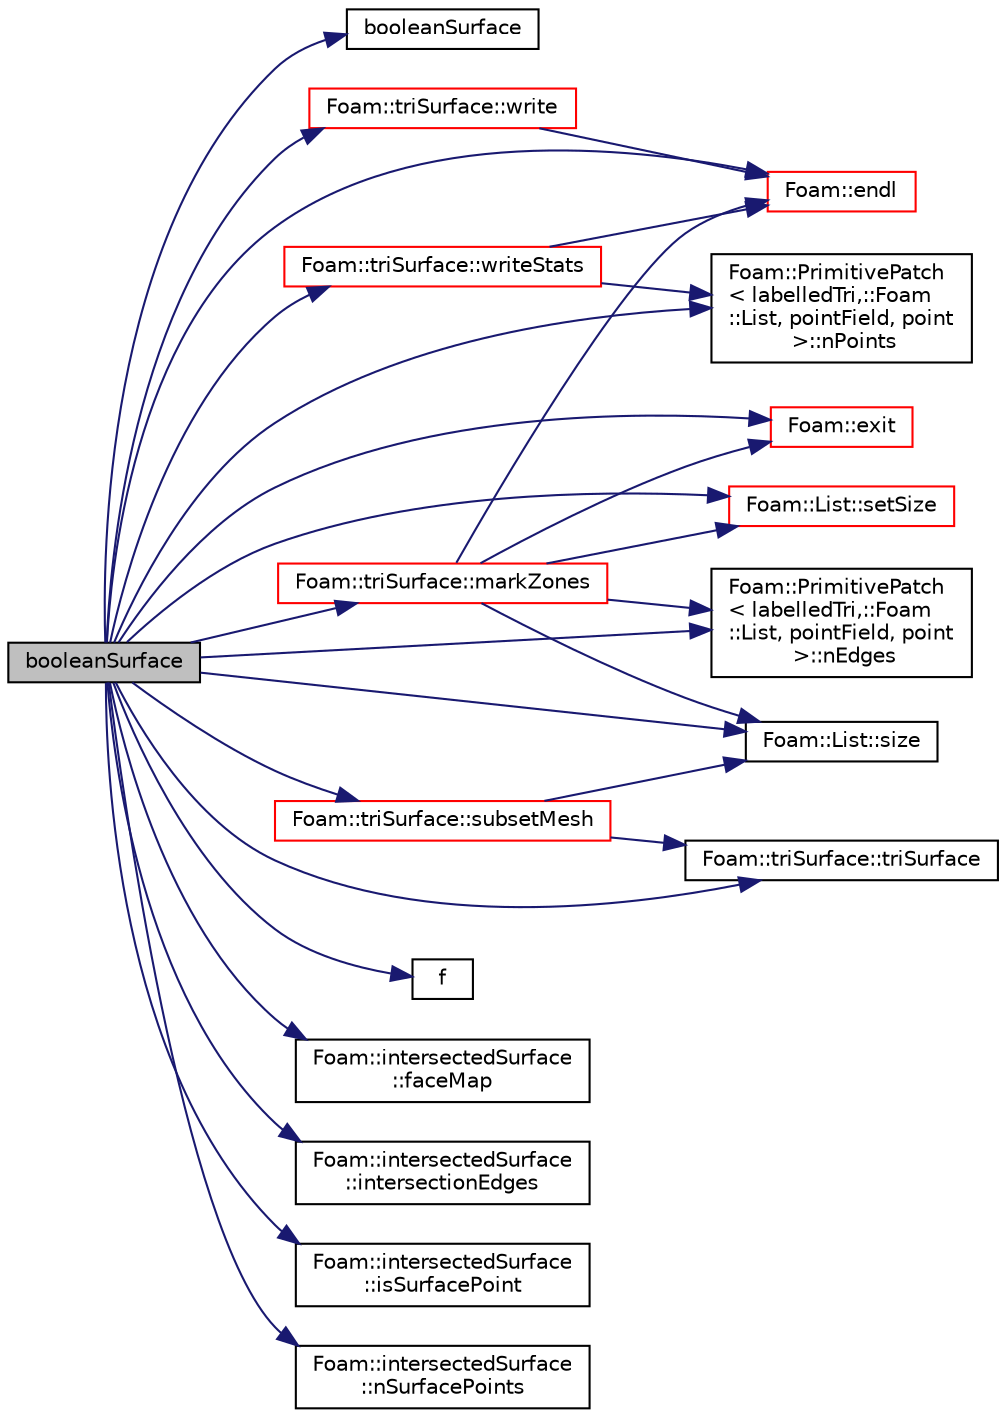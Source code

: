 digraph "booleanSurface"
{
  bgcolor="transparent";
  edge [fontname="Helvetica",fontsize="10",labelfontname="Helvetica",labelfontsize="10"];
  node [fontname="Helvetica",fontsize="10",shape=record];
  rankdir="LR";
  Node1 [label="booleanSurface",height=0.2,width=0.4,color="black", fillcolor="grey75", style="filled", fontcolor="black"];
  Node1 -> Node2 [color="midnightblue",fontsize="10",style="solid",fontname="Helvetica"];
  Node2 [label="booleanSurface",height=0.2,width=0.4,color="black",URL="$a00145.html#a626b40f94441db1b98d5b97abba49122",tooltip="Construct null. "];
  Node1 -> Node3 [color="midnightblue",fontsize="10",style="solid",fontname="Helvetica"];
  Node3 [label="Foam::endl",height=0.2,width=0.4,color="red",URL="$a10893.html#a2db8fe02a0d3909e9351bb4275b23ce4",tooltip="Add newline and flush stream. "];
  Node1 -> Node4 [color="midnightblue",fontsize="10",style="solid",fontname="Helvetica"];
  Node4 [label="Foam::exit",height=0.2,width=0.4,color="red",URL="$a10893.html#a06ca7250d8e89caf05243ec094843642"];
  Node1 -> Node5 [color="midnightblue",fontsize="10",style="solid",fontname="Helvetica"];
  Node5 [label="f",height=0.2,width=0.4,color="black",URL="$a04067.html#a888be93833ac7a23170555c69c690288"];
  Node1 -> Node6 [color="midnightblue",fontsize="10",style="solid",fontname="Helvetica"];
  Node6 [label="Foam::intersectedSurface\l::faceMap",height=0.2,width=0.4,color="black",URL="$a01184.html#a4f37e8458829cfddbe91b8671ec88c32",tooltip="New to old. "];
  Node1 -> Node7 [color="midnightblue",fontsize="10",style="solid",fontname="Helvetica"];
  Node7 [label="Foam::intersectedSurface\l::intersectionEdges",height=0.2,width=0.4,color="black",URL="$a01184.html#a5c850179ec44a0d0fe5f329778295c68",tooltip="Labels of edges in *this which originate from &#39;cuts&#39;. "];
  Node1 -> Node8 [color="midnightblue",fontsize="10",style="solid",fontname="Helvetica"];
  Node8 [label="Foam::intersectedSurface\l::isSurfacePoint",height=0.2,width=0.4,color="black",URL="$a01184.html#a03fc130fb3980b7e0e21c408500b8030",tooltip="Is point coming from original surface? "];
  Node1 -> Node9 [color="midnightblue",fontsize="10",style="solid",fontname="Helvetica"];
  Node9 [label="Foam::triSurface::markZones",height=0.2,width=0.4,color="red",URL="$a02773.html#ae3c972838ac29abd5969ccf6d74c88ad",tooltip="(size and) fills faceZone with zone of face. Zone is area "];
  Node9 -> Node10 [color="midnightblue",fontsize="10",style="solid",fontname="Helvetica"];
  Node10 [label="Foam::List::setSize",height=0.2,width=0.4,color="red",URL="$a01395.html#aedb985ffeaf1bdbfeccc2a8730405703",tooltip="Reset size of List. "];
  Node9 -> Node11 [color="midnightblue",fontsize="10",style="solid",fontname="Helvetica"];
  Node11 [label="Foam::List::size",height=0.2,width=0.4,color="black",URL="$a01395.html#a8a5f6fa29bd4b500caf186f60245b384",tooltip="Override size to be inconsistent with allocated storage. "];
  Node9 -> Node12 [color="midnightblue",fontsize="10",style="solid",fontname="Helvetica"];
  Node12 [label="Foam::PrimitivePatch\l\< labelledTri,::Foam\l::List, pointField, point\l \>::nEdges",height=0.2,width=0.4,color="black",URL="$a02019.html#a1db9478309c639504a743b7b194226f4",tooltip="Return number of edges in patch. "];
  Node9 -> Node3 [color="midnightblue",fontsize="10",style="solid",fontname="Helvetica"];
  Node9 -> Node4 [color="midnightblue",fontsize="10",style="solid",fontname="Helvetica"];
  Node1 -> Node12 [color="midnightblue",fontsize="10",style="solid",fontname="Helvetica"];
  Node1 -> Node13 [color="midnightblue",fontsize="10",style="solid",fontname="Helvetica"];
  Node13 [label="Foam::PrimitivePatch\l\< labelledTri,::Foam\l::List, pointField, point\l \>::nPoints",height=0.2,width=0.4,color="black",URL="$a02019.html#a9927abeba2c8506177084d644b6e573a",tooltip="Return number of points supporting patch faces. "];
  Node1 -> Node14 [color="midnightblue",fontsize="10",style="solid",fontname="Helvetica"];
  Node14 [label="Foam::intersectedSurface\l::nSurfacePoints",height=0.2,width=0.4,color="black",URL="$a01184.html#aba74a1f330264e6ff770ac974f907b67",tooltip="Number of points from original surface. "];
  Node1 -> Node10 [color="midnightblue",fontsize="10",style="solid",fontname="Helvetica"];
  Node1 -> Node11 [color="midnightblue",fontsize="10",style="solid",fontname="Helvetica"];
  Node1 -> Node15 [color="midnightblue",fontsize="10",style="solid",fontname="Helvetica"];
  Node15 [label="Foam::triSurface::subsetMesh",height=0.2,width=0.4,color="red",URL="$a02773.html#ab3ce8dc063094bfa19385be14d1ed7e7",tooltip="Return new surface. Returns pointMap, faceMap from. "];
  Node15 -> Node11 [color="midnightblue",fontsize="10",style="solid",fontname="Helvetica"];
  Node15 -> Node16 [color="midnightblue",fontsize="10",style="solid",fontname="Helvetica"];
  Node16 [label="Foam::triSurface::triSurface",height=0.2,width=0.4,color="black",URL="$a02773.html#a23b307d20d3b88983e62e1cb7292346a",tooltip="Construct null. "];
  Node1 -> Node16 [color="midnightblue",fontsize="10",style="solid",fontname="Helvetica"];
  Node1 -> Node17 [color="midnightblue",fontsize="10",style="solid",fontname="Helvetica"];
  Node17 [label="Foam::triSurface::write",height=0.2,width=0.4,color="red",URL="$a02773.html#a0941061ad5a26be83b4107d05750ace6",tooltip="Write to Ostream in simple FOAM format. "];
  Node17 -> Node3 [color="midnightblue",fontsize="10",style="solid",fontname="Helvetica"];
  Node1 -> Node18 [color="midnightblue",fontsize="10",style="solid",fontname="Helvetica"];
  Node18 [label="Foam::triSurface::writeStats",height=0.2,width=0.4,color="red",URL="$a02773.html#ac299ea1cad7e40cf1f599efeabb9baba",tooltip="Write some statistics. "];
  Node18 -> Node13 [color="midnightblue",fontsize="10",style="solid",fontname="Helvetica"];
  Node18 -> Node3 [color="midnightblue",fontsize="10",style="solid",fontname="Helvetica"];
}
